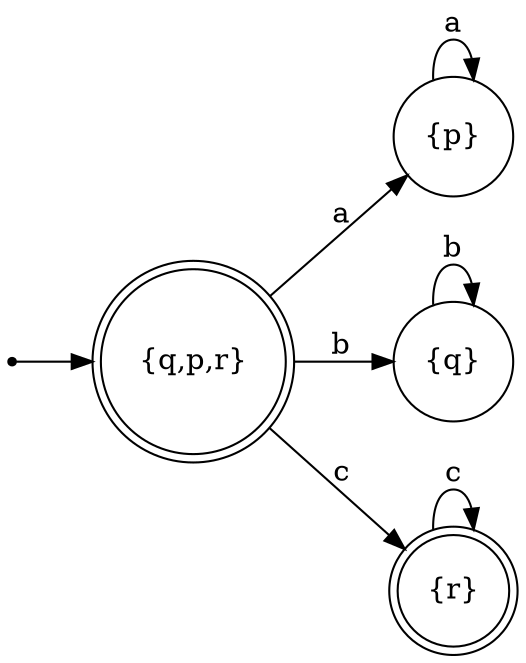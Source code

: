 digraph DFA_2_6 {
    rankdir=LR;
    size="10,6";

    node [shape = circle];
    A [label="{q,p,r}", shape=doublecircle];
    B [label="{p}"];
    C [label="{q}"];
    D [label="{r}", shape=doublecircle];

    start [shape=point];
    start -> A;

    A -> B [label="a"];
    A -> C [label="b"];
    A -> D [label="c"];
    B -> B [label="a"];
    C -> C [label="b"];
    D -> D [label="c"];
}
